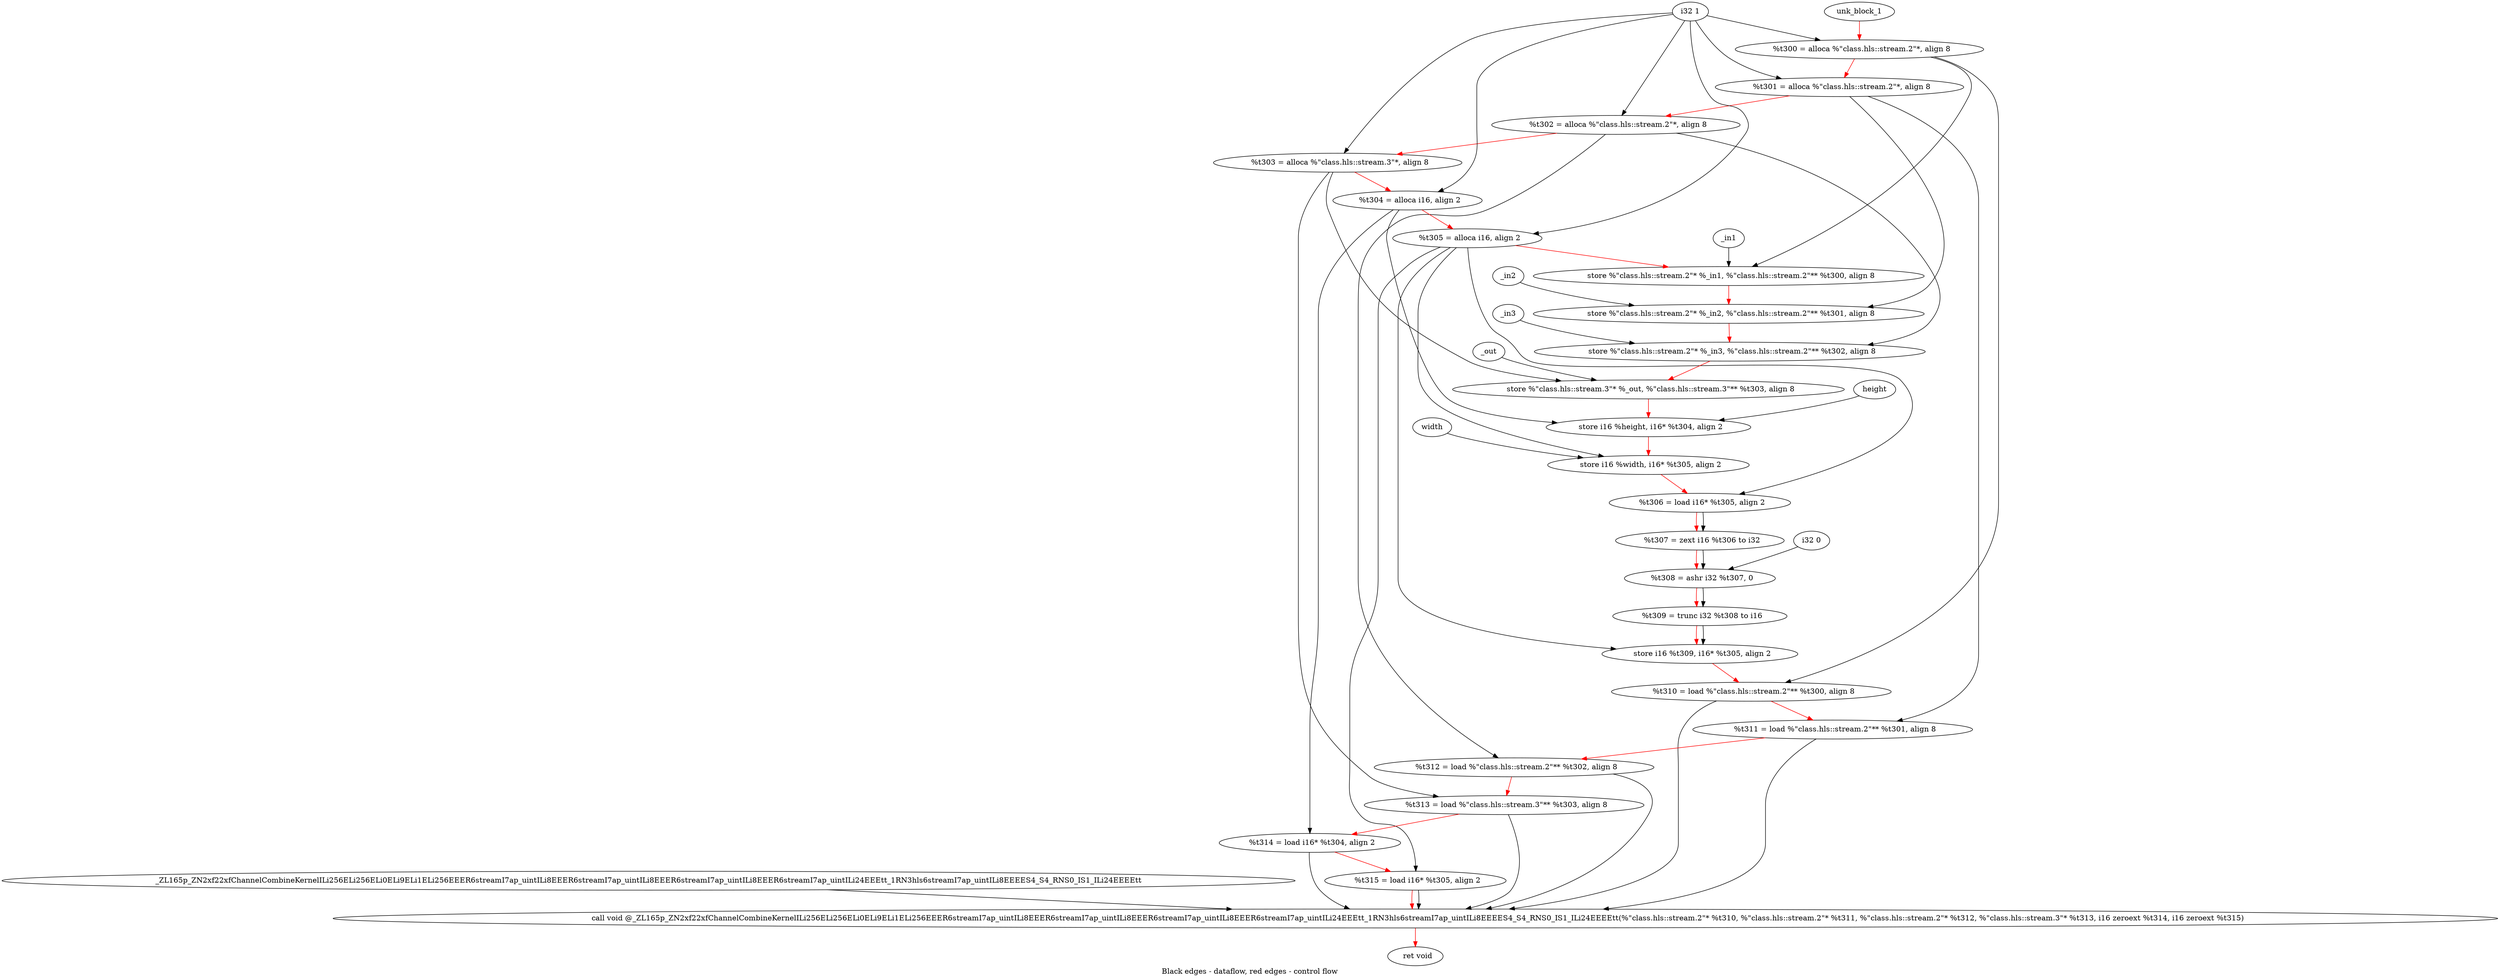 digraph G {
compound=true
label="Black edges - dataflow, red edges - control flow"
"t300" [label="  %t300 = alloca %\"class.hls::stream.2\"*, align 8"]
"t301" [label="  %t301 = alloca %\"class.hls::stream.2\"*, align 8"]
"t302" [label="  %t302 = alloca %\"class.hls::stream.2\"*, align 8"]
"t303" [label="  %t303 = alloca %\"class.hls::stream.3\"*, align 8"]
"t304" [label="  %t304 = alloca i16, align 2"]
"t305" [label="  %t305 = alloca i16, align 2"]
"_1" [label="  store %\"class.hls::stream.2\"* %_in1, %\"class.hls::stream.2\"** %t300, align 8"]
"_2" [label="  store %\"class.hls::stream.2\"* %_in2, %\"class.hls::stream.2\"** %t301, align 8"]
"_3" [label="  store %\"class.hls::stream.2\"* %_in3, %\"class.hls::stream.2\"** %t302, align 8"]
"_4" [label="  store %\"class.hls::stream.3\"* %_out, %\"class.hls::stream.3\"** %t303, align 8"]
"_5" [label="  store i16 %height, i16* %t304, align 2"]
"_6" [label="  store i16 %width, i16* %t305, align 2"]
"t306" [label="  %t306 = load i16* %t305, align 2"]
"t307" [label="  %t307 = zext i16 %t306 to i32"]
"t308" [label="  %t308 = ashr i32 %t307, 0"]
"t309" [label="  %t309 = trunc i32 %t308 to i16"]
"_7" [label="  store i16 %t309, i16* %t305, align 2"]
"t310" [label="  %t310 = load %\"class.hls::stream.2\"** %t300, align 8"]
"t311" [label="  %t311 = load %\"class.hls::stream.2\"** %t301, align 8"]
"t312" [label="  %t312 = load %\"class.hls::stream.2\"** %t302, align 8"]
"t313" [label="  %t313 = load %\"class.hls::stream.3\"** %t303, align 8"]
"t314" [label="  %t314 = load i16* %t304, align 2"]
"t315" [label="  %t315 = load i16* %t305, align 2"]
"_8" [label="  call void @_ZL165p_ZN2xf22xfChannelCombineKernelILi256ELi256ELi0ELi9ELi1ELi256EEER6streamI7ap_uintILi8EEER6streamI7ap_uintILi8EEER6streamI7ap_uintILi8EEER6streamI7ap_uintILi24EEEtt_1RN3hls6streamI7ap_uintILi8EEEES4_S4_RNS0_IS1_ILi24EEEEtt(%\"class.hls::stream.2\"* %t310, %\"class.hls::stream.2\"* %t311, %\"class.hls::stream.2\"* %t312, %\"class.hls::stream.3\"* %t313, i16 zeroext %t314, i16 zeroext %t315)"]
"_9" [label="  ret void"]
"unk_block_1" -> "t300"[color=red]
"i32 1" -> "t300"
"t300" -> "t301"[color=red weight=2]
"i32 1" -> "t301"
"t301" -> "t302"[color=red weight=2]
"i32 1" -> "t302"
"t302" -> "t303"[color=red weight=2]
"i32 1" -> "t303"
"t303" -> "t304"[color=red weight=2]
"i32 1" -> "t304"
"t304" -> "t305"[color=red weight=2]
"i32 1" -> "t305"
"t305" -> "_1"[color=red weight=2]
"_in1" -> "_1"
"t300" -> "_1"
"_1" -> "_2"[color=red weight=2]
"_in2" -> "_2"
"t301" -> "_2"
"_2" -> "_3"[color=red weight=2]
"_in3" -> "_3"
"t302" -> "_3"
"_3" -> "_4"[color=red weight=2]
"_out" -> "_4"
"t303" -> "_4"
"_4" -> "_5"[color=red weight=2]
"height" -> "_5"
"t304" -> "_5"
"_5" -> "_6"[color=red weight=2]
"width" -> "_6"
"t305" -> "_6"
"_6" -> "t306"[color=red weight=2]
"t305" -> "t306"
"t306" -> "t307"[color=red weight=2]
"t306" -> "t307"
"t307" -> "t308"[color=red weight=2]
"t307" -> "t308"
"i32 0" -> "t308"
"t308" -> "t309"[color=red weight=2]
"t308" -> "t309"
"t309" -> "_7"[color=red weight=2]
"t309" -> "_7"
"t305" -> "_7"
"_7" -> "t310"[color=red weight=2]
"t300" -> "t310"
"t310" -> "t311"[color=red weight=2]
"t301" -> "t311"
"t311" -> "t312"[color=red weight=2]
"t302" -> "t312"
"t312" -> "t313"[color=red weight=2]
"t303" -> "t313"
"t313" -> "t314"[color=red weight=2]
"t304" -> "t314"
"t314" -> "t315"[color=red weight=2]
"t305" -> "t315"
"t315" -> "_8"[color=red weight=2]
"t310" -> "_8"
"t311" -> "_8"
"t312" -> "_8"
"t313" -> "_8"
"t314" -> "_8"
"t315" -> "_8"
"_ZL165p_ZN2xf22xfChannelCombineKernelILi256ELi256ELi0ELi9ELi1ELi256EEER6streamI7ap_uintILi8EEER6streamI7ap_uintILi8EEER6streamI7ap_uintILi8EEER6streamI7ap_uintILi24EEEtt_1RN3hls6streamI7ap_uintILi8EEEES4_S4_RNS0_IS1_ILi24EEEEtt" -> "_8"
"_8" -> "_9"[color=red weight=2]

}
